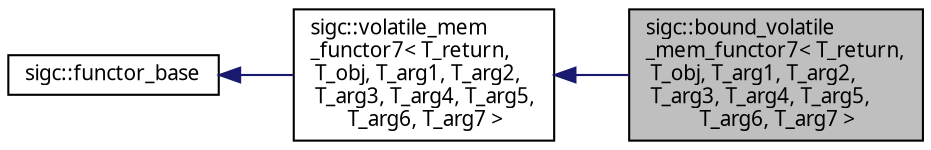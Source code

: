 digraph "sigc::bound_volatile_mem_functor7&lt; T_return, T_obj, T_arg1, T_arg2, T_arg3, T_arg4, T_arg5, T_arg6, T_arg7 &gt;"
{
  edge [fontname="Sans",fontsize="10",labelfontname="Sans",labelfontsize="10"];
  node [fontname="Sans",fontsize="10",shape=record];
  rankdir="LR";
  Node1 [label="sigc::bound_volatile\l_mem_functor7\< T_return,\l T_obj, T_arg1, T_arg2,\l T_arg3, T_arg4, T_arg5,\l T_arg6, T_arg7 \>",height=0.2,width=0.4,color="black", fillcolor="grey75", style="filled" fontcolor="black"];
  Node2 -> Node1 [dir="back",color="midnightblue",fontsize="10",style="solid",fontname="Sans"];
  Node2 [label="sigc::volatile_mem\l_functor7\< T_return,\l T_obj, T_arg1, T_arg2,\l T_arg3, T_arg4, T_arg5,\l T_arg6, T_arg7 \>",height=0.2,width=0.4,color="black", fillcolor="white", style="filled",URL="$classsigc_1_1volatile__mem__functor7.html",tooltip="volatile_mem_functor7 wraps volatile methods with 7 argument(s)."];
  Node3 -> Node2 [dir="back",color="midnightblue",fontsize="10",style="solid",fontname="Sans"];
  Node3 [label="sigc::functor_base",height=0.2,width=0.4,color="black", fillcolor="white", style="filled",URL="$structsigc_1_1functor__base.html",tooltip="A hint to the compiler."];
}
